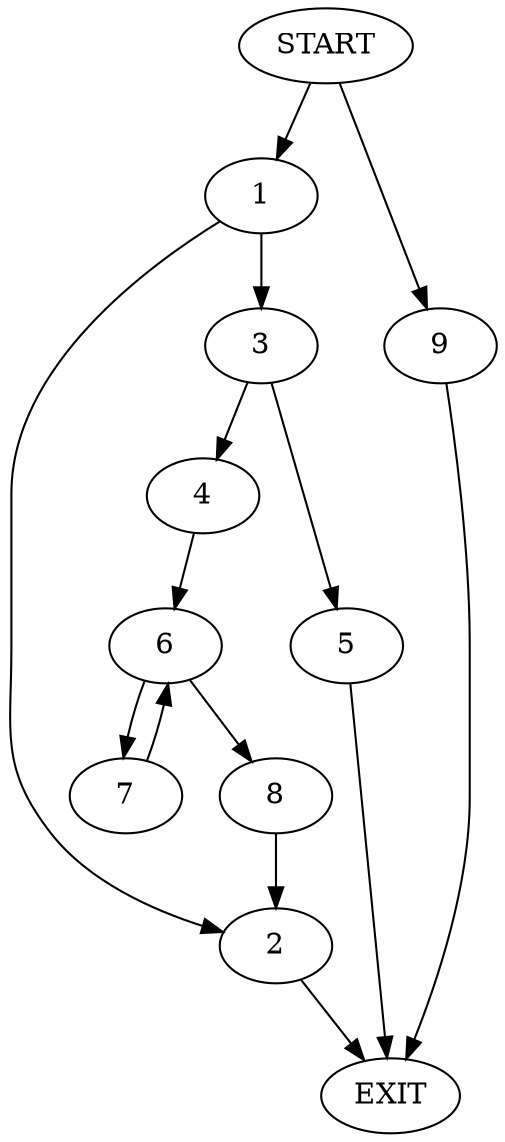 digraph {
0 [label="START"]
10 [label="EXIT"]
0 -> 1
1 -> 2
1 -> 3
2 -> 10
3 -> 4
3 -> 5
4 -> 6
5 -> 10
6 -> 7
6 -> 8
7 -> 6
8 -> 2
0 -> 9
9 -> 10
}
